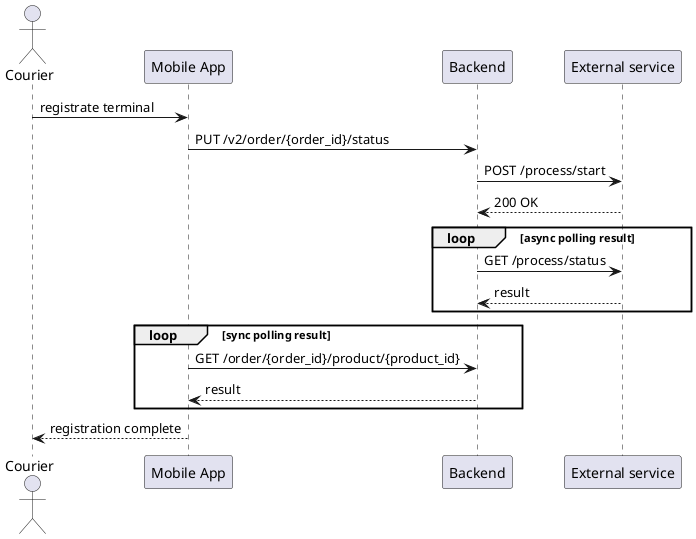 @startuml
actor "Courier" as courier
participant "Mobile App" as mobile_app
participant "Backend" as backend
participant "External service" as external_service

courier -> mobile_app: registrate terminal
mobile_app -> backend: PUT /v2/order/{order_id}/status
backend -> external_service: POST /process/start
backend <-- external_service: 200 OK
loop async polling result
backend -> external_service: GET /process/status
backend <-- external_service: result
end
loop sync polling result
mobile_app -> backend: GET /order/{order_id}/product/{product_id}
mobile_app <-- backend: result
end
courier <-- mobile_app: registration complete
@enduml